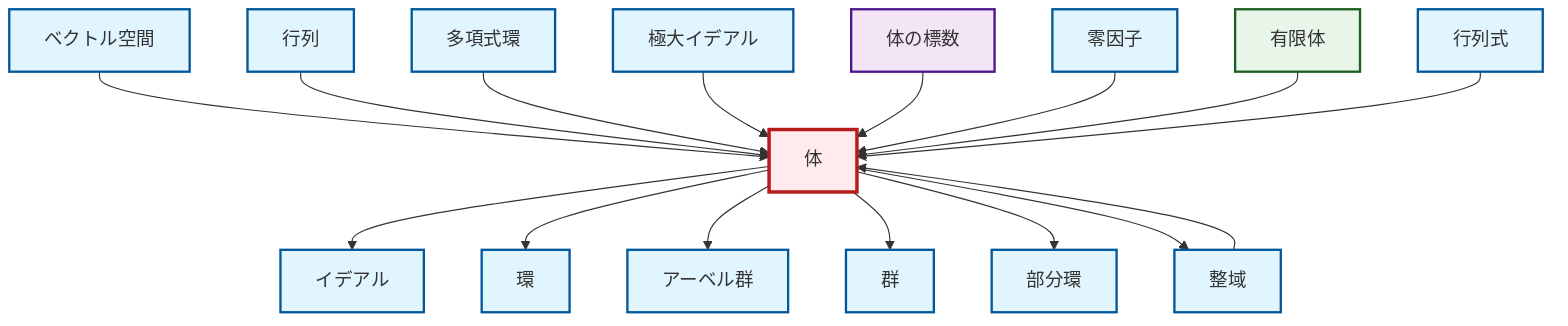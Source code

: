 graph TD
    classDef definition fill:#e1f5fe,stroke:#01579b,stroke-width:2px
    classDef theorem fill:#f3e5f5,stroke:#4a148c,stroke-width:2px
    classDef axiom fill:#fff3e0,stroke:#e65100,stroke-width:2px
    classDef example fill:#e8f5e9,stroke:#1b5e20,stroke-width:2px
    classDef current fill:#ffebee,stroke:#b71c1c,stroke-width:3px
    def-group["群"]:::definition
    def-zero-divisor["零因子"]:::definition
    def-subring["部分環"]:::definition
    def-maximal-ideal["極大イデアル"]:::definition
    def-polynomial-ring["多項式環"]:::definition
    def-ring["環"]:::definition
    def-vector-space["ベクトル空間"]:::definition
    def-matrix["行列"]:::definition
    def-abelian-group["アーベル群"]:::definition
    ex-finite-field["有限体"]:::example
    def-field["体"]:::definition
    def-ideal["イデアル"]:::definition
    def-integral-domain["整域"]:::definition
    thm-field-characteristic["体の標数"]:::theorem
    def-determinant["行列式"]:::definition
    def-field --> def-ideal
    def-integral-domain --> def-field
    def-vector-space --> def-field
    def-field --> def-ring
    def-matrix --> def-field
    def-polynomial-ring --> def-field
    def-field --> def-abelian-group
    def-field --> def-group
    def-maximal-ideal --> def-field
    thm-field-characteristic --> def-field
    def-zero-divisor --> def-field
    ex-finite-field --> def-field
    def-determinant --> def-field
    def-field --> def-subring
    def-field --> def-integral-domain
    class def-field current